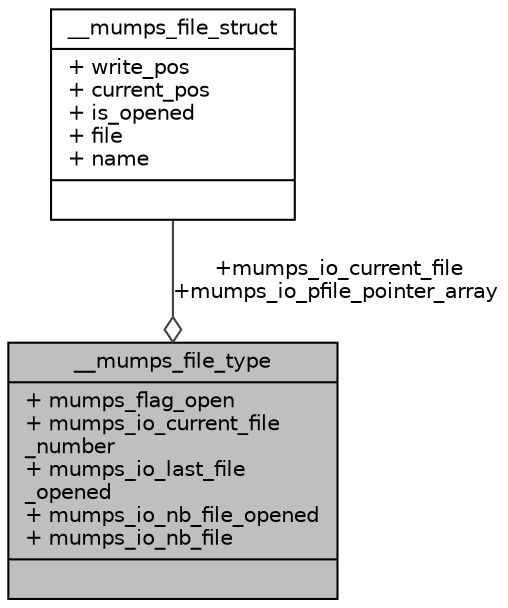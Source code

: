 digraph "__mumps_file_type"
{
  edge [fontname="Helvetica",fontsize="10",labelfontname="Helvetica",labelfontsize="10"];
  node [fontname="Helvetica",fontsize="10",shape=record];
  Node1 [label="{__mumps_file_type\n|+ mumps_flag_open\l+ mumps_io_current_file\l_number\l+ mumps_io_last_file\l_opened\l+ mumps_io_nb_file_opened\l+ mumps_io_nb_file\l|}",height=0.2,width=0.4,color="black", fillcolor="grey75", style="filled" fontcolor="black"];
  Node2 -> Node1 [color="grey25",fontsize="10",style="solid",label=" +mumps_io_current_file\n+mumps_io_pfile_pointer_array" ,arrowhead="odiamond",fontname="Helvetica"];
  Node2 [label="{__mumps_file_struct\n|+ write_pos\l+ current_pos\l+ is_opened\l+ file\l+ name\l|}",height=0.2,width=0.4,color="black", fillcolor="white", style="filled",URL="$struct____mumps__file__struct.html"];
}
